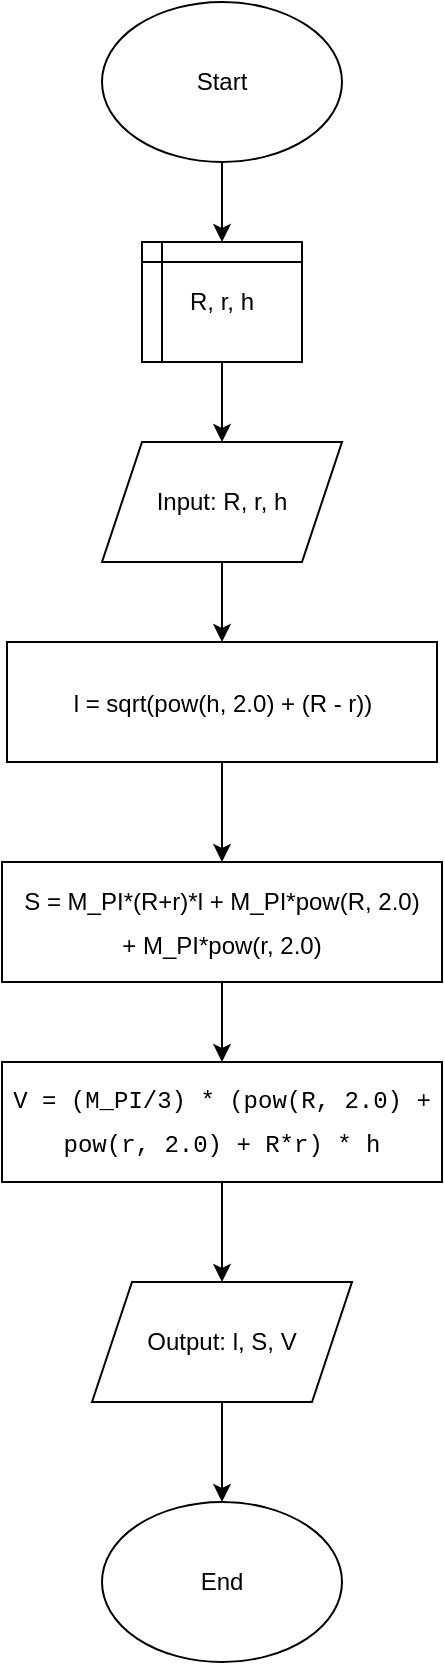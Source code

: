 <mxfile version="24.9.3">
  <diagram id="C5RBs43oDa-KdzZeNtuy" name="Page-1">
    <mxGraphModel dx="1441" dy="796" grid="1" gridSize="10" guides="1" tooltips="1" connect="1" arrows="1" fold="1" page="1" pageScale="1" pageWidth="827" pageHeight="1169" math="0" shadow="0">
      <root>
        <mxCell id="WIyWlLk6GJQsqaUBKTNV-0" />
        <mxCell id="WIyWlLk6GJQsqaUBKTNV-1" parent="WIyWlLk6GJQsqaUBKTNV-0" />
        <mxCell id="Br24ICafhy1wDNoyXPe8-2" value="" style="edgeStyle=orthogonalEdgeStyle;rounded=0;orthogonalLoop=1;jettySize=auto;html=1;" edge="1" parent="WIyWlLk6GJQsqaUBKTNV-1" source="Br24ICafhy1wDNoyXPe8-0" target="Br24ICafhy1wDNoyXPe8-1">
          <mxGeometry relative="1" as="geometry" />
        </mxCell>
        <mxCell id="Br24ICafhy1wDNoyXPe8-0" value="Start" style="ellipse;whiteSpace=wrap;html=1;" vertex="1" parent="WIyWlLk6GJQsqaUBKTNV-1">
          <mxGeometry x="340" y="40" width="120" height="80" as="geometry" />
        </mxCell>
        <mxCell id="Br24ICafhy1wDNoyXPe8-4" value="" style="edgeStyle=orthogonalEdgeStyle;rounded=0;orthogonalLoop=1;jettySize=auto;html=1;" edge="1" parent="WIyWlLk6GJQsqaUBKTNV-1" source="Br24ICafhy1wDNoyXPe8-1" target="Br24ICafhy1wDNoyXPe8-3">
          <mxGeometry relative="1" as="geometry" />
        </mxCell>
        <mxCell id="Br24ICafhy1wDNoyXPe8-1" value="R, r, h" style="shape=internalStorage;whiteSpace=wrap;html=1;backgroundOutline=1;dx=10;dy=10;" vertex="1" parent="WIyWlLk6GJQsqaUBKTNV-1">
          <mxGeometry x="360" y="160" width="80" height="60" as="geometry" />
        </mxCell>
        <mxCell id="Br24ICafhy1wDNoyXPe8-6" value="" style="edgeStyle=orthogonalEdgeStyle;rounded=0;orthogonalLoop=1;jettySize=auto;html=1;" edge="1" parent="WIyWlLk6GJQsqaUBKTNV-1" source="Br24ICafhy1wDNoyXPe8-3">
          <mxGeometry relative="1" as="geometry">
            <mxPoint x="400" y="360" as="targetPoint" />
          </mxGeometry>
        </mxCell>
        <mxCell id="Br24ICafhy1wDNoyXPe8-3" value="Input: R, r, h" style="shape=parallelogram;perimeter=parallelogramPerimeter;whiteSpace=wrap;html=1;fixedSize=1;" vertex="1" parent="WIyWlLk6GJQsqaUBKTNV-1">
          <mxGeometry x="340" y="260" width="120" height="60" as="geometry" />
        </mxCell>
        <mxCell id="Br24ICafhy1wDNoyXPe8-15" value="End" style="ellipse;whiteSpace=wrap;html=1;" vertex="1" parent="WIyWlLk6GJQsqaUBKTNV-1">
          <mxGeometry x="340" y="790" width="120" height="80" as="geometry" />
        </mxCell>
        <mxCell id="Br24ICafhy1wDNoyXPe8-21" value="" style="edgeStyle=orthogonalEdgeStyle;rounded=0;orthogonalLoop=1;jettySize=auto;html=1;" edge="1" parent="WIyWlLk6GJQsqaUBKTNV-1" source="Br24ICafhy1wDNoyXPe8-18" target="Br24ICafhy1wDNoyXPe8-20">
          <mxGeometry relative="1" as="geometry" />
        </mxCell>
        <mxCell id="Br24ICafhy1wDNoyXPe8-18" value="&lt;br&gt;&lt;div style=&quot;font-weight: normal; line-height: 22px; white-space: pre;&quot;&gt;&lt;div style=&quot;&quot;&gt;&lt;font style=&quot;&quot;&gt;l = sqrt(pow(h, 2.0) + (R - r))&lt;/font&gt;&lt;/div&gt;&lt;/div&gt;&lt;div&gt;&lt;br/&gt;&lt;/div&gt;" style="rounded=0;whiteSpace=wrap;html=1;" vertex="1" parent="WIyWlLk6GJQsqaUBKTNV-1">
          <mxGeometry x="292.5" y="360" width="215" height="60" as="geometry" />
        </mxCell>
        <mxCell id="Br24ICafhy1wDNoyXPe8-23" value="" style="edgeStyle=orthogonalEdgeStyle;rounded=0;orthogonalLoop=1;jettySize=auto;html=1;" edge="1" parent="WIyWlLk6GJQsqaUBKTNV-1" source="Br24ICafhy1wDNoyXPe8-20" target="Br24ICafhy1wDNoyXPe8-22">
          <mxGeometry relative="1" as="geometry" />
        </mxCell>
        <mxCell id="Br24ICafhy1wDNoyXPe8-20" value="&lt;div style=&quot;line-height: 22px; white-space: pre;&quot;&gt;&lt;font face=&quot;Helvetica&quot; style=&quot;&quot;&gt;S = M_PI*(R+r)*l + M_PI*pow(R, 2.0)&lt;/font&gt;&lt;/div&gt;&lt;div style=&quot;line-height: 22px; white-space: pre;&quot;&gt;&lt;font face=&quot;Helvetica&quot; style=&quot;&quot;&gt;+ M_PI*pow(r, 2.0)&lt;/font&gt;&lt;/div&gt;" style="rounded=0;whiteSpace=wrap;html=1;" vertex="1" parent="WIyWlLk6GJQsqaUBKTNV-1">
          <mxGeometry x="290" y="470" width="220" height="60" as="geometry" />
        </mxCell>
        <mxCell id="Br24ICafhy1wDNoyXPe8-25" value="" style="edgeStyle=orthogonalEdgeStyle;rounded=0;orthogonalLoop=1;jettySize=auto;html=1;" edge="1" parent="WIyWlLk6GJQsqaUBKTNV-1" source="Br24ICafhy1wDNoyXPe8-22" target="Br24ICafhy1wDNoyXPe8-24">
          <mxGeometry relative="1" as="geometry" />
        </mxCell>
        <mxCell id="Br24ICafhy1wDNoyXPe8-22" value="&lt;div style=&quot;font-family: Consolas, &amp;quot;Courier New&amp;quot;, monospace; line-height: 22px; white-space: pre;&quot;&gt;&lt;font style=&quot;&quot;&gt;V = (M_PI/3) * (pow(R, 2.0) +&lt;/font&gt;&lt;/div&gt;&lt;div style=&quot;font-family: Consolas, &amp;quot;Courier New&amp;quot;, monospace; line-height: 22px; white-space: pre;&quot;&gt;&lt;font style=&quot;&quot;&gt;pow(r, 2.0) + R*r) * h&lt;/font&gt;&lt;/div&gt;" style="rounded=0;whiteSpace=wrap;html=1;" vertex="1" parent="WIyWlLk6GJQsqaUBKTNV-1">
          <mxGeometry x="290" y="570" width="220" height="60" as="geometry" />
        </mxCell>
        <mxCell id="Br24ICafhy1wDNoyXPe8-26" value="" style="edgeStyle=orthogonalEdgeStyle;rounded=0;orthogonalLoop=1;jettySize=auto;html=1;" edge="1" parent="WIyWlLk6GJQsqaUBKTNV-1" source="Br24ICafhy1wDNoyXPe8-24" target="Br24ICafhy1wDNoyXPe8-15">
          <mxGeometry relative="1" as="geometry" />
        </mxCell>
        <mxCell id="Br24ICafhy1wDNoyXPe8-24" value="Output: l, S, V" style="shape=parallelogram;perimeter=parallelogramPerimeter;whiteSpace=wrap;html=1;fixedSize=1;" vertex="1" parent="WIyWlLk6GJQsqaUBKTNV-1">
          <mxGeometry x="335" y="680" width="130" height="60" as="geometry" />
        </mxCell>
      </root>
    </mxGraphModel>
  </diagram>
</mxfile>
